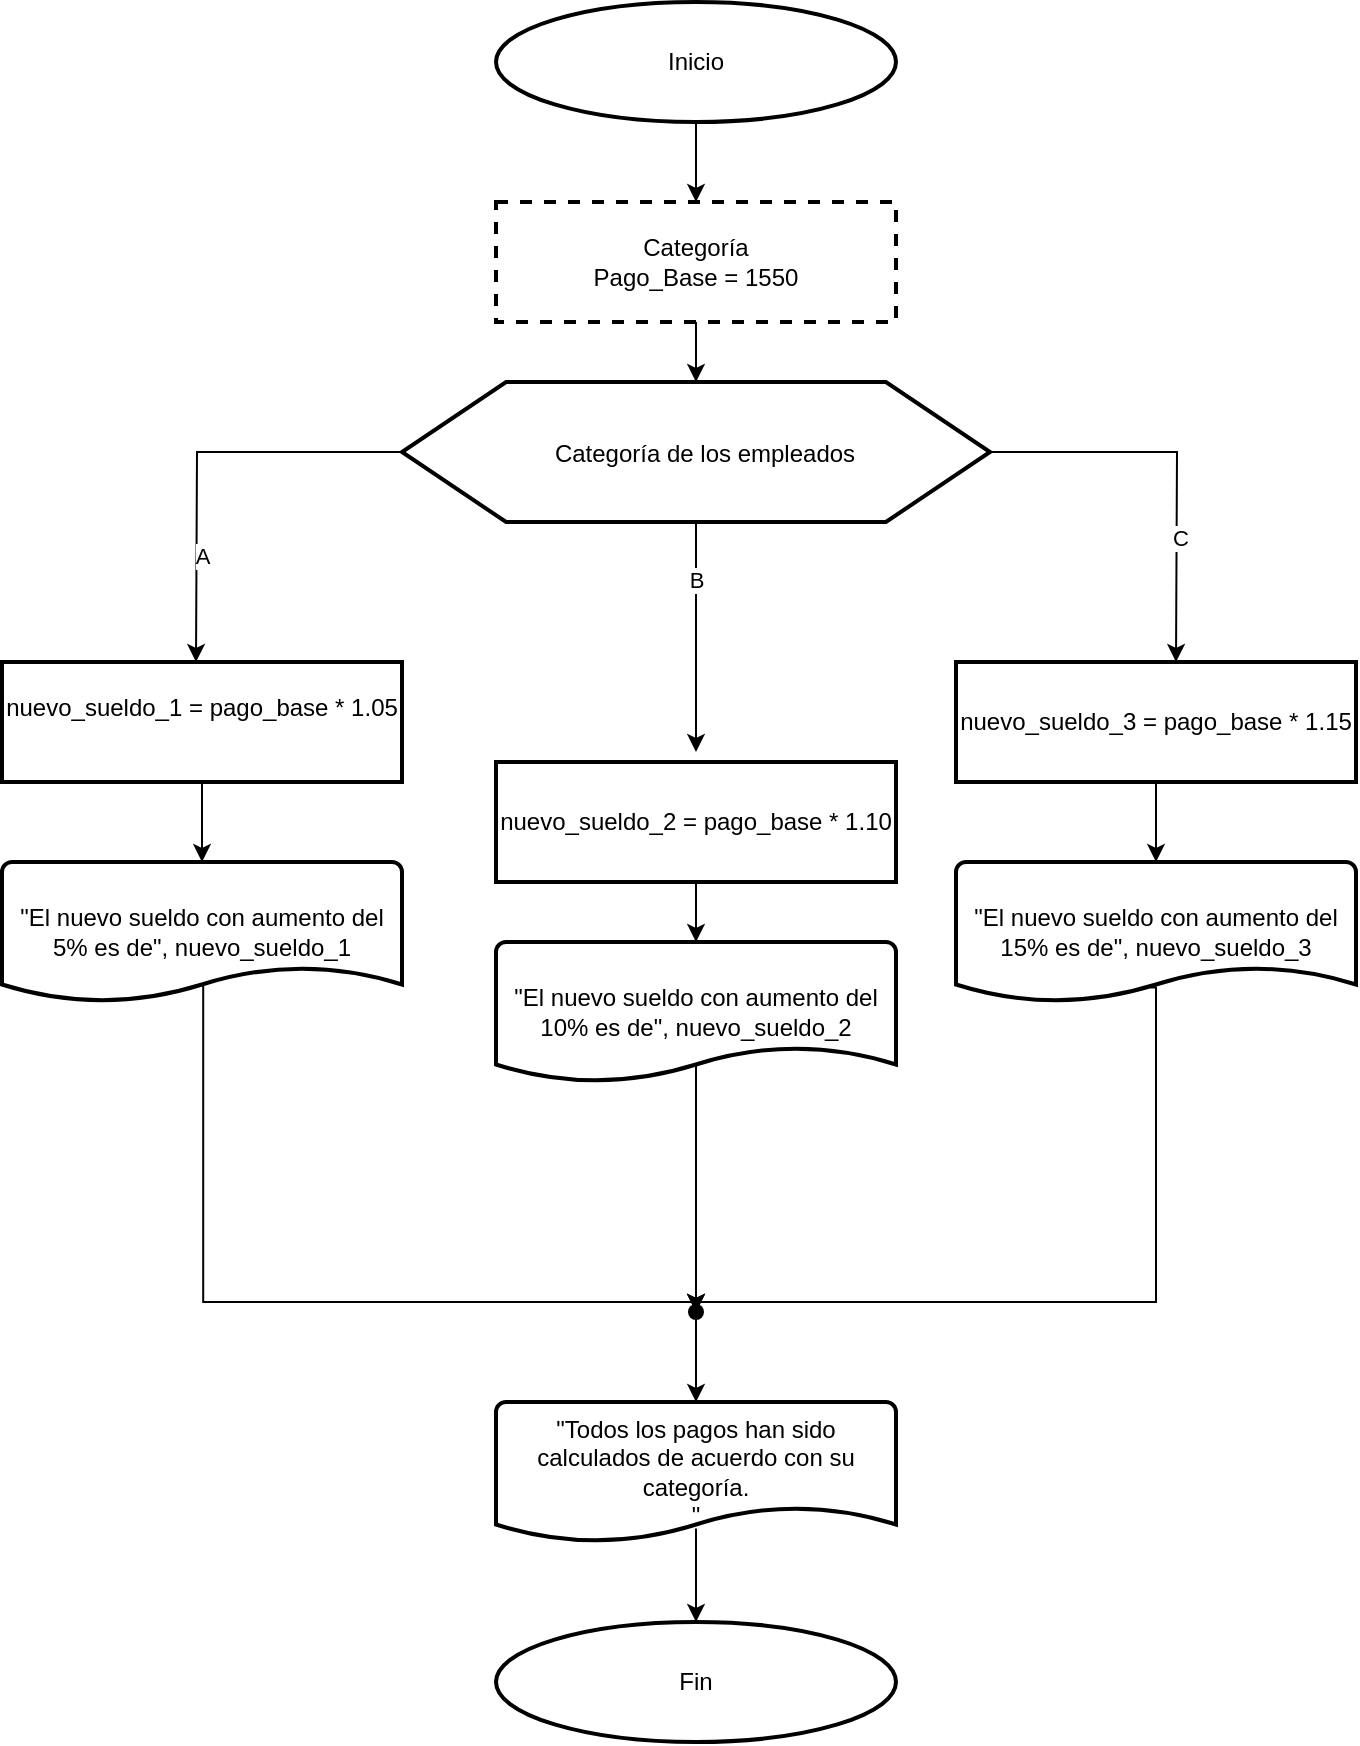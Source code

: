 <mxfile version="27.1.6">
  <diagram name="Página-1" id="NQ3BYdyoQGX2js3DKj3Q">
    <mxGraphModel dx="1034" dy="570" grid="1" gridSize="10" guides="1" tooltips="1" connect="1" arrows="1" fold="1" page="1" pageScale="1" pageWidth="850" pageHeight="1100" math="0" shadow="0">
      <root>
        <mxCell id="0" />
        <mxCell id="1" parent="0" />
        <mxCell id="ZuHbYVunxRSJGYDRrWry-3" value="" style="edgeStyle=orthogonalEdgeStyle;rounded=0;orthogonalLoop=1;jettySize=auto;html=1;" parent="1" source="ZuHbYVunxRSJGYDRrWry-1" edge="1">
          <mxGeometry relative="1" as="geometry">
            <mxPoint x="390" y="130" as="targetPoint" />
          </mxGeometry>
        </mxCell>
        <mxCell id="ZuHbYVunxRSJGYDRrWry-1" value="Inicio" style="strokeWidth=2;html=1;shape=mxgraph.flowchart.start_1;whiteSpace=wrap;" parent="1" vertex="1">
          <mxGeometry x="290" y="30" width="200" height="60" as="geometry" />
        </mxCell>
        <mxCell id="ZuHbYVunxRSJGYDRrWry-11" value="" style="edgeStyle=orthogonalEdgeStyle;rounded=0;orthogonalLoop=1;jettySize=auto;html=1;" parent="1" edge="1">
          <mxGeometry relative="1" as="geometry">
            <mxPoint x="390" y="220" as="targetPoint" />
            <mxPoint x="390" y="190" as="sourcePoint" />
          </mxGeometry>
        </mxCell>
        <mxCell id="ZuHbYVunxRSJGYDRrWry-27" value="" style="edgeStyle=orthogonalEdgeStyle;rounded=0;orthogonalLoop=1;jettySize=auto;html=1;" parent="1" source="ZuHbYVunxRSJGYDRrWry-30" edge="1">
          <mxGeometry relative="1" as="geometry">
            <mxPoint x="140" y="360" as="targetPoint" />
          </mxGeometry>
        </mxCell>
        <mxCell id="ZuHbYVunxRSJGYDRrWry-40" value="A" style="edgeLabel;html=1;align=center;verticalAlign=middle;resizable=0;points=[];" parent="ZuHbYVunxRSJGYDRrWry-27" vertex="1" connectable="0">
          <mxGeometry x="0.489" y="2" relative="1" as="geometry">
            <mxPoint as="offset" />
          </mxGeometry>
        </mxCell>
        <mxCell id="ZuHbYVunxRSJGYDRrWry-28" value="" style="edgeStyle=orthogonalEdgeStyle;rounded=0;orthogonalLoop=1;jettySize=auto;html=1;" parent="1" source="ZuHbYVunxRSJGYDRrWry-30" edge="1">
          <mxGeometry relative="1" as="geometry">
            <mxPoint x="630" y="360" as="targetPoint" />
          </mxGeometry>
        </mxCell>
        <mxCell id="ZuHbYVunxRSJGYDRrWry-42" value="C" style="edgeLabel;html=1;align=center;verticalAlign=middle;resizable=0;points=[];" parent="ZuHbYVunxRSJGYDRrWry-28" vertex="1" connectable="0">
          <mxGeometry x="0.375" y="1" relative="1" as="geometry">
            <mxPoint as="offset" />
          </mxGeometry>
        </mxCell>
        <mxCell id="ZuHbYVunxRSJGYDRrWry-39" value="" style="edgeStyle=orthogonalEdgeStyle;rounded=0;orthogonalLoop=1;jettySize=auto;html=1;" parent="1" source="ZuHbYVunxRSJGYDRrWry-30" edge="1">
          <mxGeometry relative="1" as="geometry">
            <mxPoint x="390" y="405" as="targetPoint" />
          </mxGeometry>
        </mxCell>
        <mxCell id="ZuHbYVunxRSJGYDRrWry-41" value="B" style="edgeLabel;html=1;align=center;verticalAlign=middle;resizable=0;points=[];" parent="ZuHbYVunxRSJGYDRrWry-39" vertex="1" connectable="0">
          <mxGeometry x="-0.498" relative="1" as="geometry">
            <mxPoint as="offset" />
          </mxGeometry>
        </mxCell>
        <mxCell id="ZuHbYVunxRSJGYDRrWry-30" value="" style="verticalLabelPosition=bottom;verticalAlign=top;html=1;shape=hexagon;perimeter=hexagonPerimeter2;arcSize=6;size=0.177;strokeWidth=2;container=1;" parent="1" vertex="1">
          <mxGeometry x="243" y="220" width="294" height="70" as="geometry">
            <mxRectangle x="243" y="220" width="50" height="40" as="alternateBounds" />
          </mxGeometry>
        </mxCell>
        <mxCell id="ZuHbYVunxRSJGYDRrWry-32" value="" style="shape=table;startSize=0;container=1;collapsible=1;childLayout=tableLayout;fixedRows=1;rowLines=0;fontStyle=0;align=center;resizeLast=1;strokeColor=none;fillColor=none;collapsible=0;whiteSpace=wrap;html=1;" parent="ZuHbYVunxRSJGYDRrWry-30" vertex="1">
          <mxGeometry x="37" width="193" height="70" as="geometry" />
        </mxCell>
        <mxCell id="ZuHbYVunxRSJGYDRrWry-33" value="" style="shape=tableRow;horizontal=0;startSize=0;swimlaneHead=0;swimlaneBody=0;fillColor=none;collapsible=0;dropTarget=0;points=[[0,0.5],[1,0.5]];portConstraint=eastwest;top=0;left=0;right=0;bottom=0;" parent="ZuHbYVunxRSJGYDRrWry-32" vertex="1">
          <mxGeometry width="193" height="70" as="geometry" />
        </mxCell>
        <mxCell id="ZuHbYVunxRSJGYDRrWry-34" value="" style="shape=partialRectangle;connectable=0;fillColor=none;top=0;left=0;bottom=0;right=0;editable=1;overflow=hidden;" parent="ZuHbYVunxRSJGYDRrWry-33" vertex="1">
          <mxGeometry width="30" height="70" as="geometry">
            <mxRectangle width="30" height="70" as="alternateBounds" />
          </mxGeometry>
        </mxCell>
        <mxCell id="ZuHbYVunxRSJGYDRrWry-35" value="Categoría de los empleados" style="shape=partialRectangle;connectable=0;fillColor=none;top=0;left=0;bottom=0;right=0;align=center;spacingLeft=6;overflow=hidden;" parent="ZuHbYVunxRSJGYDRrWry-33" vertex="1">
          <mxGeometry x="30" width="163" height="70" as="geometry">
            <mxRectangle width="163" height="70" as="alternateBounds" />
          </mxGeometry>
        </mxCell>
        <mxCell id="ZuHbYVunxRSJGYDRrWry-49" value="" style="edgeStyle=orthogonalEdgeStyle;rounded=0;orthogonalLoop=1;jettySize=auto;html=1;" parent="1" source="ZuHbYVunxRSJGYDRrWry-43" target="ZuHbYVunxRSJGYDRrWry-46" edge="1">
          <mxGeometry relative="1" as="geometry" />
        </mxCell>
        <mxCell id="ZuHbYVunxRSJGYDRrWry-43" value="&lt;div&gt;nuevo_sueldo_1 = pago_base * 1.05&lt;/div&gt;&lt;div&gt;&lt;br&gt;&lt;/div&gt;" style="rounded=1;whiteSpace=wrap;html=1;absoluteArcSize=1;arcSize=0;strokeWidth=2;" parent="1" vertex="1">
          <mxGeometry x="43" y="360" width="200" height="60" as="geometry" />
        </mxCell>
        <mxCell id="ZuHbYVunxRSJGYDRrWry-50" value="" style="edgeStyle=orthogonalEdgeStyle;rounded=0;orthogonalLoop=1;jettySize=auto;html=1;" parent="1" source="ZuHbYVunxRSJGYDRrWry-44" target="ZuHbYVunxRSJGYDRrWry-47" edge="1">
          <mxGeometry relative="1" as="geometry" />
        </mxCell>
        <mxCell id="ZuHbYVunxRSJGYDRrWry-44" value="nuevo_sueldo_2 = pago_base * 1.10" style="rounded=1;whiteSpace=wrap;html=1;absoluteArcSize=1;arcSize=0;strokeWidth=2;" parent="1" vertex="1">
          <mxGeometry x="290" y="410" width="200" height="60" as="geometry" />
        </mxCell>
        <mxCell id="ZuHbYVunxRSJGYDRrWry-51" value="" style="edgeStyle=orthogonalEdgeStyle;rounded=0;orthogonalLoop=1;jettySize=auto;html=1;" parent="1" source="ZuHbYVunxRSJGYDRrWry-45" target="ZuHbYVunxRSJGYDRrWry-48" edge="1">
          <mxGeometry relative="1" as="geometry" />
        </mxCell>
        <mxCell id="ZuHbYVunxRSJGYDRrWry-45" value="nuevo_sueldo_3 = pago_base * 1.15" style="rounded=1;whiteSpace=wrap;html=1;absoluteArcSize=1;arcSize=0;strokeWidth=2;" parent="1" vertex="1">
          <mxGeometry x="520" y="360" width="200" height="60" as="geometry" />
        </mxCell>
        <mxCell id="ZuHbYVunxRSJGYDRrWry-53" value="" style="edgeStyle=orthogonalEdgeStyle;rounded=0;orthogonalLoop=1;jettySize=auto;html=1;entryX=0.1;entryY=0.87;entryDx=0;entryDy=0;entryPerimeter=0;exitX=0.503;exitY=0.851;exitDx=0;exitDy=0;exitPerimeter=0;" parent="1" source="ZuHbYVunxRSJGYDRrWry-46" target="ZuHbYVunxRSJGYDRrWry-58" edge="1">
          <mxGeometry relative="1" as="geometry">
            <mxPoint x="143" y="645" as="targetPoint" />
            <Array as="points">
              <mxPoint x="144" y="680" />
              <mxPoint x="390" y="680" />
            </Array>
          </mxGeometry>
        </mxCell>
        <mxCell id="ZuHbYVunxRSJGYDRrWry-46" value="&quot;El nuevo sueldo con aumento del 5% es de&quot;, nuevo_sueldo_1" style="strokeWidth=2;html=1;shape=mxgraph.flowchart.document2;whiteSpace=wrap;size=0.25;" parent="1" vertex="1">
          <mxGeometry x="43" y="460" width="200" height="70" as="geometry" />
        </mxCell>
        <mxCell id="ZuHbYVunxRSJGYDRrWry-59" value="" style="edgeStyle=orthogonalEdgeStyle;rounded=0;orthogonalLoop=1;jettySize=auto;html=1;exitX=0.5;exitY=0.829;exitDx=0;exitDy=0;exitPerimeter=0;" parent="1" source="ZuHbYVunxRSJGYDRrWry-47" target="ZuHbYVunxRSJGYDRrWry-58" edge="1">
          <mxGeometry relative="1" as="geometry" />
        </mxCell>
        <mxCell id="ZuHbYVunxRSJGYDRrWry-47" value="&quot;El nuevo sueldo con aumento del 10% es de&quot;, nuevo_sueldo_2" style="strokeWidth=2;html=1;shape=mxgraph.flowchart.document2;whiteSpace=wrap;size=0.25;" parent="1" vertex="1">
          <mxGeometry x="290" y="500" width="200" height="70" as="geometry" />
        </mxCell>
        <mxCell id="ZuHbYVunxRSJGYDRrWry-57" value="" style="edgeStyle=orthogonalEdgeStyle;rounded=0;orthogonalLoop=1;jettySize=auto;html=1;entryX=0.78;entryY=0.39;entryDx=0;entryDy=0;entryPerimeter=0;exitX=0.486;exitY=0.897;exitDx=0;exitDy=0;exitPerimeter=0;" parent="1" source="ZuHbYVunxRSJGYDRrWry-48" target="ZuHbYVunxRSJGYDRrWry-58" edge="1">
          <mxGeometry relative="1" as="geometry">
            <mxPoint x="620" y="645" as="targetPoint" />
            <Array as="points">
              <mxPoint x="620" y="523" />
              <mxPoint x="620" y="680" />
              <mxPoint x="390" y="680" />
            </Array>
          </mxGeometry>
        </mxCell>
        <mxCell id="ZuHbYVunxRSJGYDRrWry-48" value="&quot;El nuevo sueldo con aumento del 15% es de&quot;, nuevo_sueldo_3" style="strokeWidth=2;html=1;shape=mxgraph.flowchart.document2;whiteSpace=wrap;size=0.25;" parent="1" vertex="1">
          <mxGeometry x="520" y="460" width="200" height="70" as="geometry" />
        </mxCell>
        <mxCell id="ZuHbYVunxRSJGYDRrWry-62" value="" style="edgeStyle=orthogonalEdgeStyle;rounded=0;orthogonalLoop=1;jettySize=auto;html=1;" parent="1" source="ZuHbYVunxRSJGYDRrWry-58" target="ZuHbYVunxRSJGYDRrWry-60" edge="1">
          <mxGeometry relative="1" as="geometry" />
        </mxCell>
        <mxCell id="ZuHbYVunxRSJGYDRrWry-58" value="" style="shape=waypoint;sketch=0;size=6;pointerEvents=1;points=[];fillColor=default;resizable=0;rotatable=0;perimeter=centerPerimeter;snapToPoint=1;strokeWidth=2;" parent="1" vertex="1">
          <mxGeometry x="380" y="675" width="20" height="20" as="geometry" />
        </mxCell>
        <mxCell id="ZuHbYVunxRSJGYDRrWry-64" value="" style="edgeStyle=orthogonalEdgeStyle;rounded=0;orthogonalLoop=1;jettySize=auto;html=1;exitX=0.5;exitY=0.903;exitDx=0;exitDy=0;exitPerimeter=0;" parent="1" source="ZuHbYVunxRSJGYDRrWry-60" target="ZuHbYVunxRSJGYDRrWry-63" edge="1">
          <mxGeometry relative="1" as="geometry" />
        </mxCell>
        <mxCell id="ZuHbYVunxRSJGYDRrWry-60" value="&quot;&lt;span style=&quot;background-color: transparent;&quot;&gt;Todos los pagos han sido calculados de acuerdo con su categoría.&lt;/span&gt;&lt;br&gt;&quot;" style="strokeWidth=2;html=1;shape=mxgraph.flowchart.document2;whiteSpace=wrap;size=0.25;" parent="1" vertex="1">
          <mxGeometry x="290" y="730" width="200" height="70" as="geometry" />
        </mxCell>
        <mxCell id="ZuHbYVunxRSJGYDRrWry-63" value="Fin" style="strokeWidth=2;html=1;shape=mxgraph.flowchart.start_1;whiteSpace=wrap;" parent="1" vertex="1">
          <mxGeometry x="290" y="840" width="200" height="60" as="geometry" />
        </mxCell>
        <mxCell id="KStUjrHPXo0Eqociu5cs-1" value="Categoría&lt;div&gt;Pago_Base = 1550&lt;/div&gt;" style="rounded=1;whiteSpace=wrap;html=1;absoluteArcSize=1;arcSize=0;strokeWidth=2;dashed=1;" vertex="1" parent="1">
          <mxGeometry x="290" y="130" width="200" height="60" as="geometry" />
        </mxCell>
      </root>
    </mxGraphModel>
  </diagram>
</mxfile>
